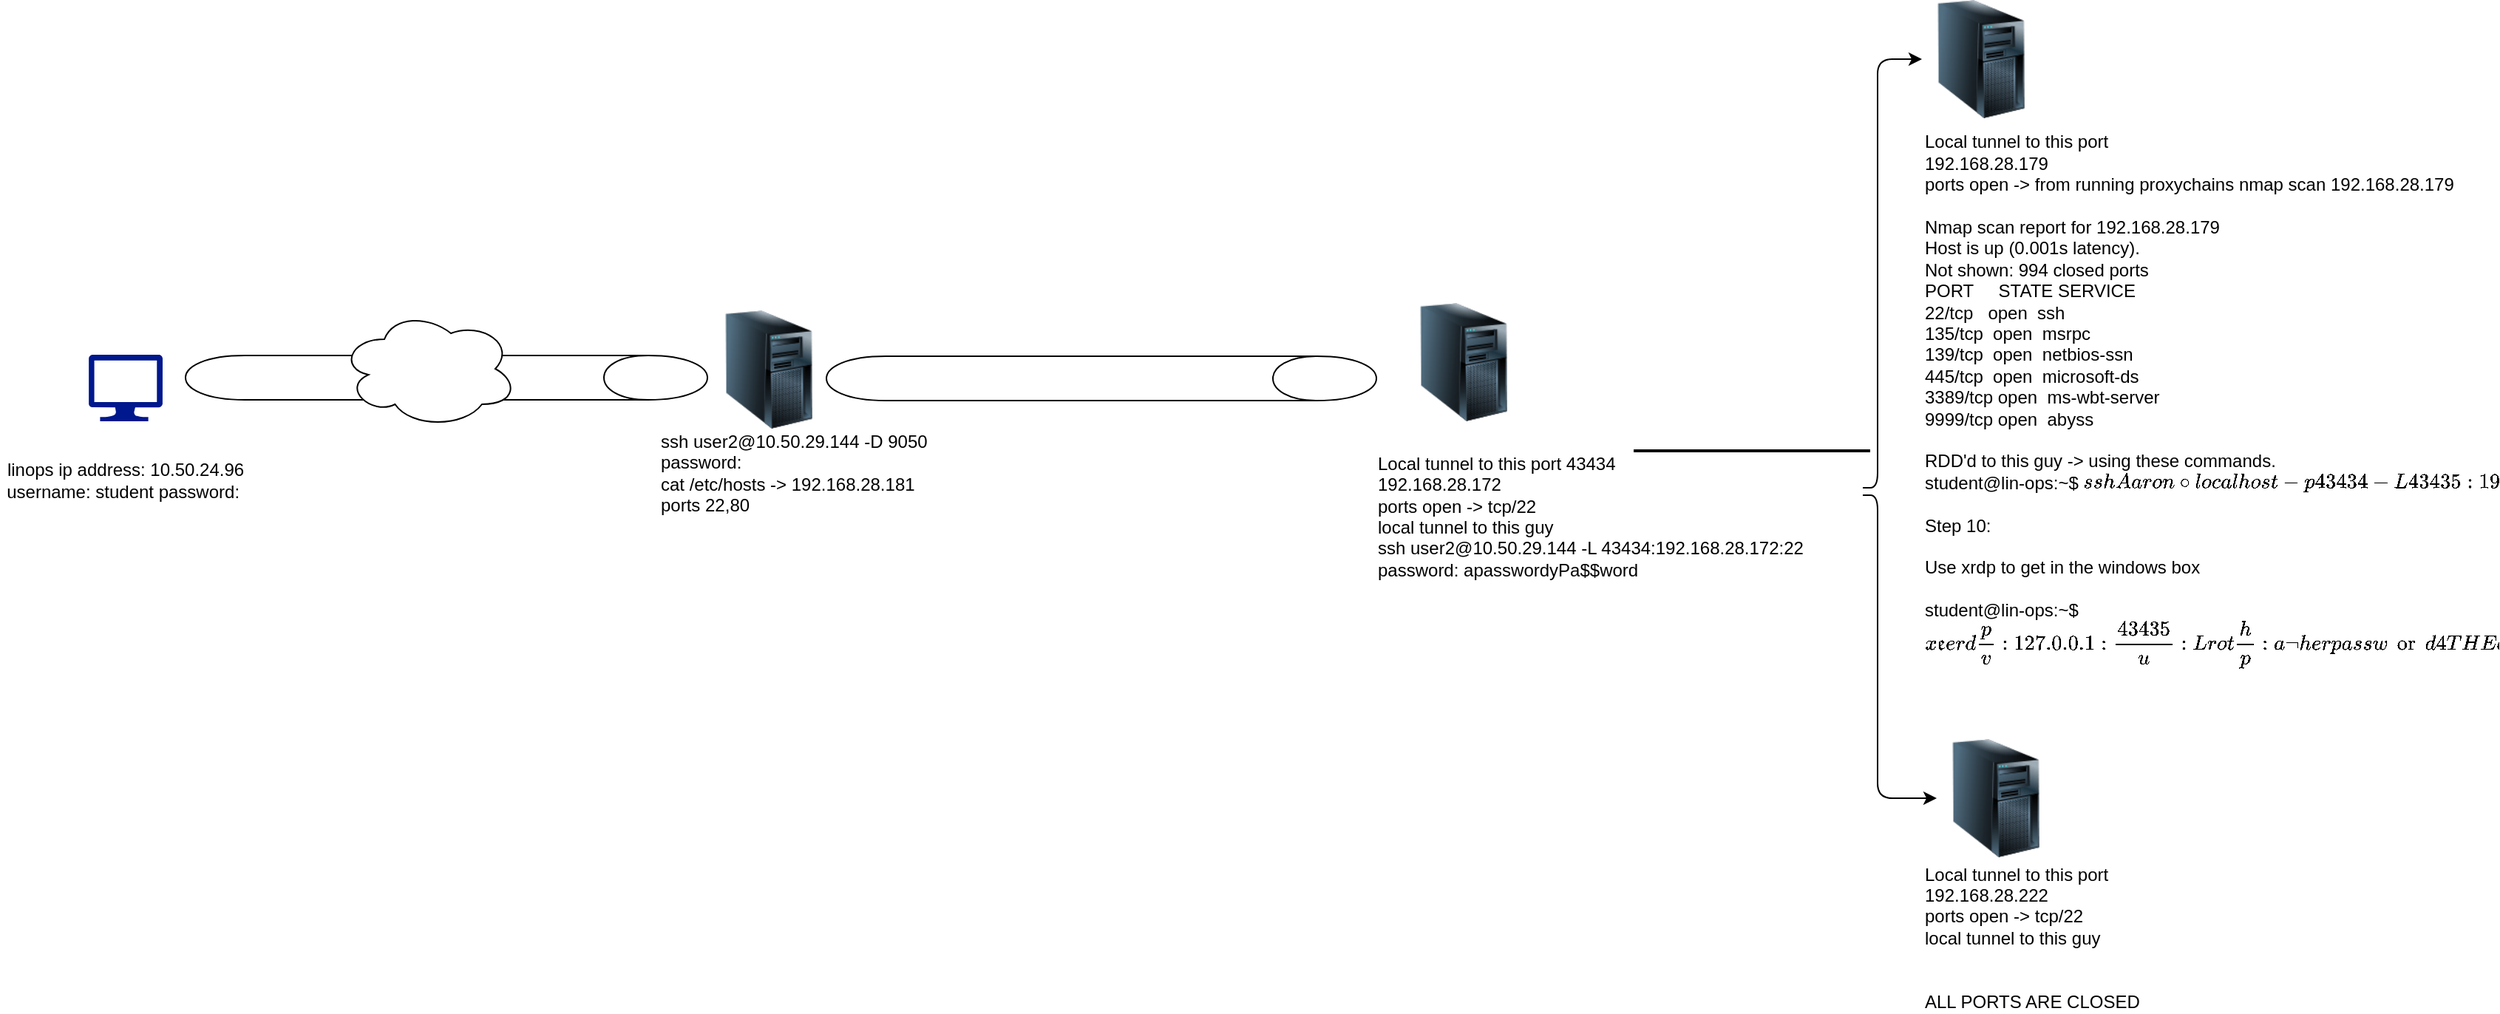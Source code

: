<mxfile version="12.3.2" type="device" pages="1"><diagram id="e_xt6tY-duI7V7DS536Q" name="Page-1"><mxGraphModel dx="1350" dy="816" grid="1" gridSize="10" guides="1" tooltips="1" connect="1" arrows="1" fold="1" page="1" pageScale="1" pageWidth="850" pageHeight="1100" math="0" shadow="0"><root><mxCell id="0"/><mxCell id="1" parent="0"/><mxCell id="URrD469_ZeCCBgoAoGWE-1" value="" style="aspect=fixed;pointerEvents=1;shadow=0;dashed=0;html=1;strokeColor=none;labelPosition=center;verticalLabelPosition=bottom;verticalAlign=top;align=center;fillColor=#00188D;shape=mxgraph.azure.computer" parent="1" vertex="1"><mxGeometry x="90" y="380" width="50" height="45" as="geometry"/></mxCell><mxCell id="URrD469_ZeCCBgoAoGWE-3" value="" style="image;html=1;labelBackgroundColor=#ffffff;image=img/lib/clip_art/computers/Server_Tower_128x128.png" parent="1" vertex="1"><mxGeometry x="510" y="350" width="80" height="80" as="geometry"/></mxCell><mxCell id="URrD469_ZeCCBgoAoGWE-4" value="linops ip address: 10.50.24.96 username: student password:&amp;nbsp;" style="text;html=1;strokeColor=none;fillColor=none;align=center;verticalAlign=middle;whiteSpace=wrap;rounded=0;" parent="1" vertex="1"><mxGeometry x="30" y="455" width="170" height="20" as="geometry"/></mxCell><mxCell id="URrD469_ZeCCBgoAoGWE-6" value="" style="image;html=1;labelBackgroundColor=#ffffff;image=img/lib/clip_art/computers/Server_Tower_128x128.png" parent="1" vertex="1"><mxGeometry x="980" y="345" width="80" height="80" as="geometry"/></mxCell><mxCell id="URrD469_ZeCCBgoAoGWE-11" value="ssh user2@10.50.29.144 -D 9050&lt;br&gt;password:&lt;br&gt;cat /etc/hosts -&amp;gt; 192.168.28.181&lt;br&gt;ports 22,80" style="text;html=1;strokeColor=none;fillColor=none;align=left;verticalAlign=middle;whiteSpace=wrap;rounded=0;" parent="1" vertex="1"><mxGeometry x="475" y="450" width="285" height="20" as="geometry"/></mxCell><mxCell id="URrD469_ZeCCBgoAoGWE-12" value="" style="shape=cylinder;whiteSpace=wrap;html=1;boundedLbl=1;backgroundOutline=1;rotation=90;" parent="1" vertex="1"><mxGeometry x="317" y="219" width="30" height="353" as="geometry"/></mxCell><mxCell id="URrD469_ZeCCBgoAoGWE-2" value="" style="ellipse;shape=cloud;whiteSpace=wrap;html=1;" parent="1" vertex="1"><mxGeometry x="260" y="349.5" width="120" height="80" as="geometry"/></mxCell><mxCell id="URrD469_ZeCCBgoAoGWE-13" value="&lt;br&gt;&lt;br&gt;Local tunnel to this port 43434&amp;nbsp;&lt;br&gt;192.168.28.172&lt;br&gt;ports open -&amp;gt; tcp/22&lt;br&gt;local tunnel to this guy&lt;br&gt;ssh user2@10.50.29.144 -L 43434:192.168.28.172:22&lt;br&gt;password: apasswordyPa$$word" style="text;html=1;strokeColor=none;fillColor=none;align=left;verticalAlign=middle;whiteSpace=wrap;rounded=0;" parent="1" vertex="1"><mxGeometry x="960" y="465" width="330" height="20" as="geometry"/></mxCell><mxCell id="URrD469_ZeCCBgoAoGWE-14" value="" style="shape=cylinder;whiteSpace=wrap;html=1;boundedLbl=1;backgroundOutline=1;rotation=90;" parent="1" vertex="1"><mxGeometry x="760" y="210" width="30" height="372" as="geometry"/></mxCell><mxCell id="URrD469_ZeCCBgoAoGWE-16" value="" style="image;html=1;labelBackgroundColor=#ffffff;image=img/lib/clip_art/computers/Server_Tower_128x128.png" parent="1" vertex="1"><mxGeometry x="1330" y="140" width="80" height="80" as="geometry"/></mxCell><mxCell id="URrD469_ZeCCBgoAoGWE-17" value="&lt;br&gt;&lt;br&gt;Local tunnel to this port&amp;nbsp;&amp;nbsp;&lt;br&gt;192.168.28.179&lt;br&gt;ports open -&amp;gt; from running proxychains nmap scan 192.168.28.179&lt;br&gt;&lt;br&gt;&lt;div&gt;Nmap scan report for 192.168.28.179&lt;/div&gt;&lt;div&gt;Host is up (0.001s latency).&lt;/div&gt;&lt;div&gt;Not shown: 994 closed ports&lt;/div&gt;&lt;div&gt;PORT&amp;nbsp; &amp;nbsp; &amp;nbsp;STATE SERVICE&lt;/div&gt;&lt;div&gt;22/tcp&amp;nbsp; &amp;nbsp;open&amp;nbsp; ssh&lt;/div&gt;&lt;div&gt;135/tcp&amp;nbsp; open&amp;nbsp; msrpc&lt;/div&gt;&lt;div&gt;139/tcp&amp;nbsp; open&amp;nbsp; netbios-ssn&lt;/div&gt;&lt;div&gt;445/tcp&amp;nbsp; open&amp;nbsp; microsoft-ds&lt;/div&gt;&lt;div&gt;3389/tcp open&amp;nbsp; ms-wbt-server&lt;/div&gt;&lt;div&gt;9999/tcp open&amp;nbsp; abyss&lt;/div&gt;&lt;div&gt;&lt;br&gt;&lt;/div&gt;&lt;div&gt;RDD'd to this guy -&amp;gt; using these commands.&amp;nbsp;&lt;/div&gt;&lt;div&gt;&lt;div&gt;&lt;div&gt;&lt;div&gt;student@lin-ops:~$ `ssh Aaron@localhost -p 43434 -L 43435:192.168.28.179:3389`&lt;br&gt;&lt;br&gt;&lt;div&gt;Step 10:&lt;/div&gt;&lt;div&gt;&lt;br&gt;&lt;/div&gt;&lt;div&gt;Use xrdp to get in the windows box&lt;/div&gt;&lt;div&gt;&lt;br&gt;&lt;/div&gt;&lt;div&gt;student@lin-ops:~$ `xfreerdp /v:127.0.0.1:43435 /u:Lroth /p:anotherpassword4THEages /size:1920x1000 +clipboard /cert-ignore`&amp;nbsp;&lt;/div&gt;&amp;nbsp;&lt;/div&gt;&lt;/div&gt;&lt;/div&gt;&lt;/div&gt;&lt;div&gt;&lt;br&gt;&lt;/div&gt;&lt;div&gt;&lt;br&gt;&lt;/div&gt;" style="text;html=1;strokeColor=none;fillColor=none;align=left;verticalAlign=middle;whiteSpace=wrap;rounded=0;" parent="1" vertex="1"><mxGeometry x="1330" y="415" width="390" height="20" as="geometry"/></mxCell><mxCell id="URrD469_ZeCCBgoAoGWE-18" value="" style="image;html=1;labelBackgroundColor=#ffffff;image=img/lib/clip_art/computers/Server_Tower_128x128.png" parent="1" vertex="1"><mxGeometry x="1340" y="640" width="80" height="80" as="geometry"/></mxCell><mxCell id="URrD469_ZeCCBgoAoGWE-19" value="&lt;br&gt;&lt;br&gt;Local tunnel to this port&amp;nbsp;&amp;nbsp;&lt;br&gt;192.168.28.222&lt;br&gt;ports open -&amp;gt; tcp/22&lt;br&gt;local tunnel to this guy&lt;br&gt;&lt;br&gt;&lt;br&gt;ALL PORTS ARE CLOSED" style="text;html=1;strokeColor=none;fillColor=none;align=left;verticalAlign=middle;whiteSpace=wrap;rounded=0;" parent="1" vertex="1"><mxGeometry x="1330" y="750" width="330" height="20" as="geometry"/></mxCell><mxCell id="URrD469_ZeCCBgoAoGWE-24" value="" style="edgeStyle=segmentEdgeStyle;endArrow=classic;html=1;" parent="1" source="URrD469_ZeCCBgoAoGWE-13" target="URrD469_ZeCCBgoAoGWE-18" edge="1"><mxGeometry width="50" height="50" relative="1" as="geometry"><mxPoint x="520" y="860" as="sourcePoint"/><mxPoint x="570" y="810" as="targetPoint"/><Array as="points"><mxPoint x="1300" y="680"/></Array></mxGeometry></mxCell><mxCell id="URrD469_ZeCCBgoAoGWE-25" value="" style="edgeStyle=segmentEdgeStyle;endArrow=classic;html=1;exitX=1;exitY=0.25;exitDx=0;exitDy=0;" parent="1" source="URrD469_ZeCCBgoAoGWE-13" target="URrD469_ZeCCBgoAoGWE-16" edge="1"><mxGeometry width="50" height="50" relative="1" as="geometry"><mxPoint x="520" y="860" as="sourcePoint"/><mxPoint x="570" y="810" as="targetPoint"/><Array as="points"><mxPoint x="1300" y="180"/></Array></mxGeometry></mxCell><mxCell id="URrD469_ZeCCBgoAoGWE-26" value="" style="line;strokeWidth=2;html=1;" parent="1" vertex="1"><mxGeometry x="1135" y="440" width="160" height="10" as="geometry"/></mxCell></root></mxGraphModel></diagram></mxfile>